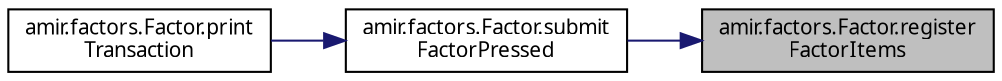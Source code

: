 digraph "amir.factors.Factor.registerFactorItems"
{
 // LATEX_PDF_SIZE
  edge [fontname="FreeSans.ttf",fontsize="10",labelfontname="FreeSans.ttf",labelfontsize="10"];
  node [fontname="FreeSans.ttf",fontsize="10",shape=record];
  rankdir="RL";
  Node1 [label="amir.factors.Factor.register\lFactorItems",height=0.2,width=0.4,color="black", fillcolor="grey75", style="filled", fontcolor="black",tooltip=" "];
  Node1 -> Node2 [dir="back",color="midnightblue",fontsize="10",style="solid",fontname="FreeSans.ttf"];
  Node2 [label="amir.factors.Factor.submit\lFactorPressed",height=0.2,width=0.4,color="black", fillcolor="white", style="filled",URL="$classamir_1_1factors_1_1_factor.html#a6f2cd0998cfca0eb013f6b3c61833e5d",tooltip=" "];
  Node2 -> Node3 [dir="back",color="midnightblue",fontsize="10",style="solid",fontname="FreeSans.ttf"];
  Node3 [label="amir.factors.Factor.print\lTransaction",height=0.2,width=0.4,color="black", fillcolor="white", style="filled",URL="$classamir_1_1factors_1_1_factor.html#a60c0315463c33eb79c75f6f0f8c3eb0f",tooltip=" "];
}
